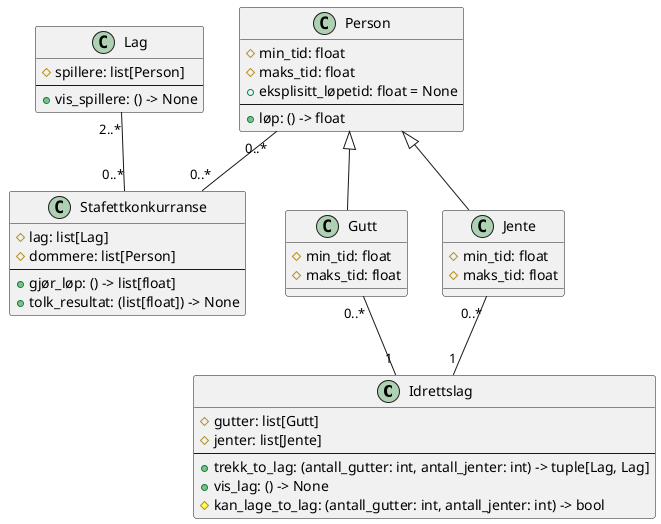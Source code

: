 @startuml

class Idrettslag {
    # gutter: list[Gutt]
    # jenter: list[Jente]
    --
    + trekk_to_lag: (antall_gutter: int, antall_jenter: int) -> tuple[Lag, Lag]
    + vis_lag: () -> None
    # kan_lage_to_lag: (antall_gutter: int, antall_jenter: int) -> bool
}

class Lag {
    # spillere: list[Person]
    --
    + vis_spillere: () -> None
}

class Stafettkonkurranse {
    # lag: list[Lag]
    # dommere: list[Person]
    --
    + gjør_løp: () -> list[float]
    + tolk_resultat: (list[float]) -> None
}

class Person {
    # min_tid: float
    # maks_tid: float
    + eksplisitt_løpetid: float = None
    --
    + løp: () -> float
}

class Gutt {
    # min_tid: float
    # maks_tid: float
}

class Jente {
    # min_tid: float
    # maks_tid: float
}





Person "0..*" -- "0..*" Stafettkonkurranse
Lag "2..*" -- "0..*" Stafettkonkurranse

Gutt "0..*" -- "1" Idrettslag
Jente "0..*" -- "1" Idrettslag

Person <|-- Gutt
Person <|-- Jente

@enduml